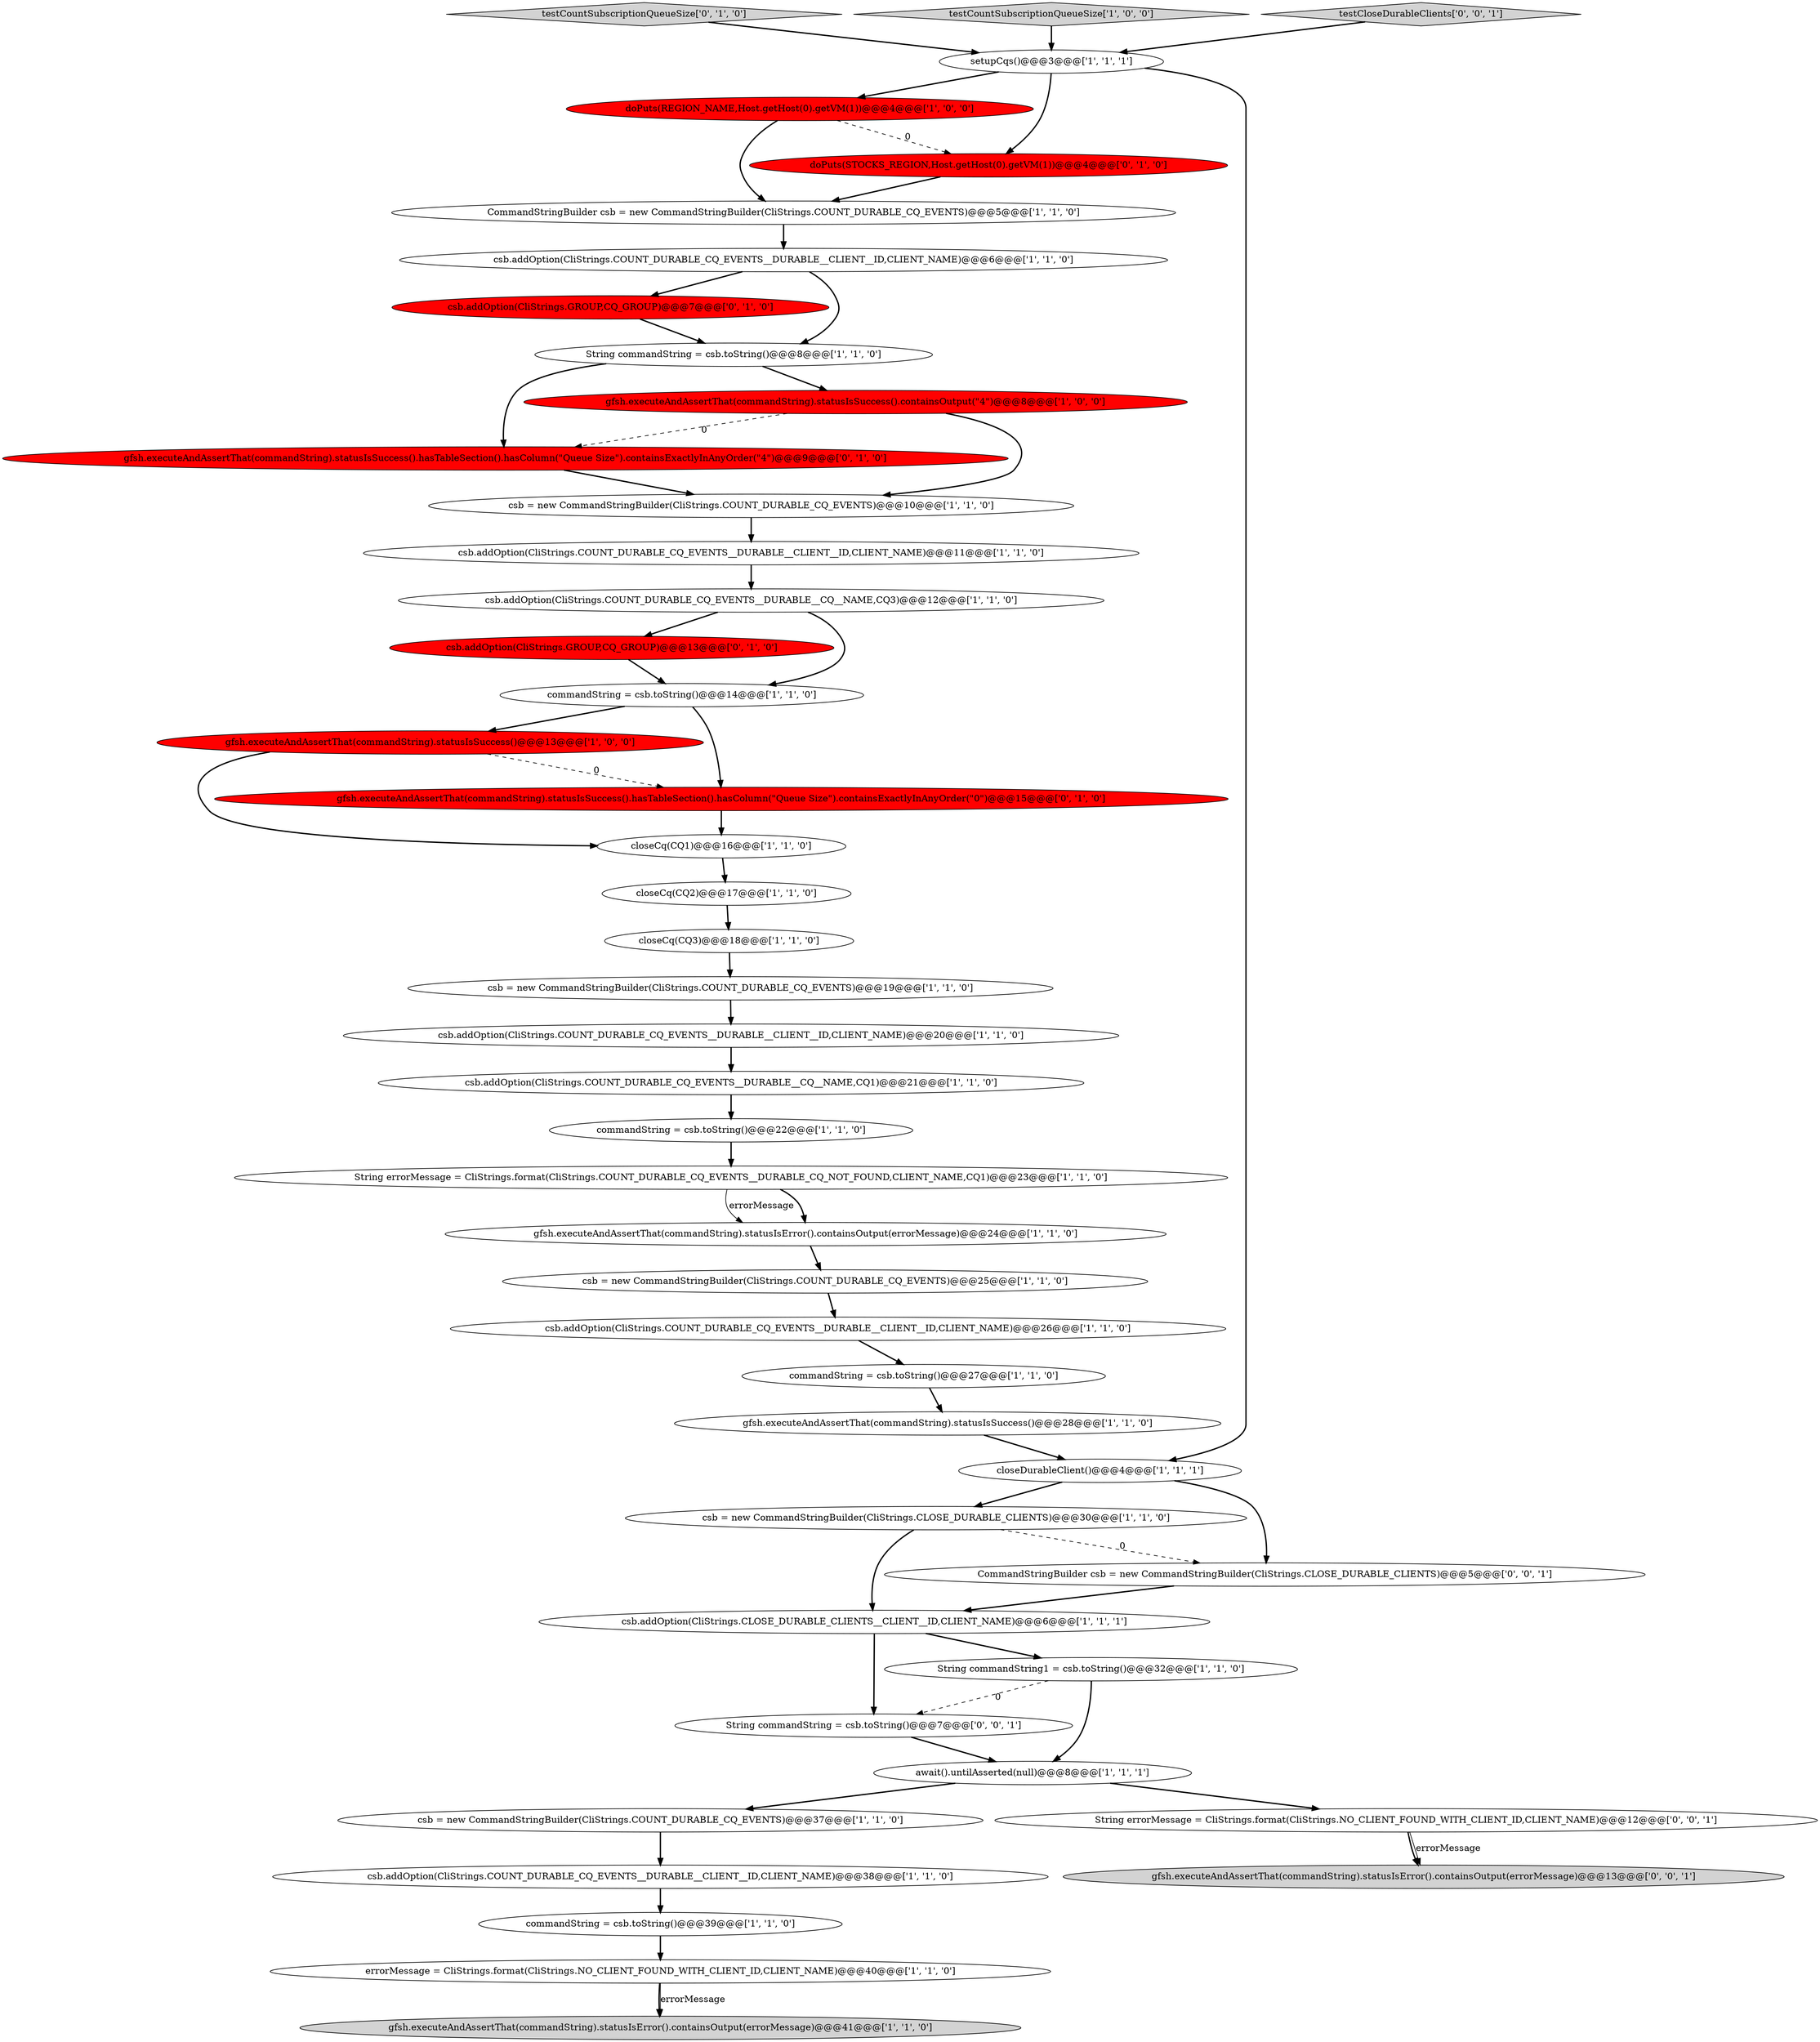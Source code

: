 digraph {
34 [style = filled, label = "csb = new CommandStringBuilder(CliStrings.COUNT_DURABLE_CQ_EVENTS)@@@10@@@['1', '1', '0']", fillcolor = white, shape = ellipse image = "AAA0AAABBB1BBB"];
3 [style = filled, label = "setupCqs()@@@3@@@['1', '1', '1']", fillcolor = white, shape = ellipse image = "AAA0AAABBB1BBB"];
24 [style = filled, label = "csb = new CommandStringBuilder(CliStrings.COUNT_DURABLE_CQ_EVENTS)@@@19@@@['1', '1', '0']", fillcolor = white, shape = ellipse image = "AAA0AAABBB1BBB"];
2 [style = filled, label = "String commandString = csb.toString()@@@8@@@['1', '1', '0']", fillcolor = white, shape = ellipse image = "AAA0AAABBB1BBB"];
15 [style = filled, label = "doPuts(REGION_NAME,Host.getHost(0).getVM(1))@@@4@@@['1', '0', '0']", fillcolor = red, shape = ellipse image = "AAA1AAABBB1BBB"];
27 [style = filled, label = "csb.addOption(CliStrings.COUNT_DURABLE_CQ_EVENTS__DURABLE__CLIENT__ID,CLIENT_NAME)@@@38@@@['1', '1', '0']", fillcolor = white, shape = ellipse image = "AAA0AAABBB1BBB"];
12 [style = filled, label = "closeCq(CQ2)@@@17@@@['1', '1', '0']", fillcolor = white, shape = ellipse image = "AAA0AAABBB1BBB"];
18 [style = filled, label = "gfsh.executeAndAssertThat(commandString).statusIsSuccess().containsOutput(\"4\")@@@8@@@['1', '0', '0']", fillcolor = red, shape = ellipse image = "AAA1AAABBB1BBB"];
10 [style = filled, label = "csb = new CommandStringBuilder(CliStrings.COUNT_DURABLE_CQ_EVENTS)@@@25@@@['1', '1', '0']", fillcolor = white, shape = ellipse image = "AAA0AAABBB1BBB"];
7 [style = filled, label = "csb.addOption(CliStrings.COUNT_DURABLE_CQ_EVENTS__DURABLE__CLIENT__ID,CLIENT_NAME)@@@20@@@['1', '1', '0']", fillcolor = white, shape = ellipse image = "AAA0AAABBB1BBB"];
9 [style = filled, label = "gfsh.executeAndAssertThat(commandString).statusIsError().containsOutput(errorMessage)@@@41@@@['1', '1', '0']", fillcolor = lightgray, shape = ellipse image = "AAA0AAABBB1BBB"];
14 [style = filled, label = "gfsh.executeAndAssertThat(commandString).statusIsSuccess()@@@28@@@['1', '1', '0']", fillcolor = white, shape = ellipse image = "AAA0AAABBB1BBB"];
40 [style = filled, label = "gfsh.executeAndAssertThat(commandString).statusIsSuccess().hasTableSection().hasColumn(\"Queue Size\").containsExactlyInAnyOrder(\"0\")@@@15@@@['0', '1', '0']", fillcolor = red, shape = ellipse image = "AAA1AAABBB2BBB"];
21 [style = filled, label = "gfsh.executeAndAssertThat(commandString).statusIsError().containsOutput(errorMessage)@@@24@@@['1', '1', '0']", fillcolor = white, shape = ellipse image = "AAA0AAABBB1BBB"];
22 [style = filled, label = "String errorMessage = CliStrings.format(CliStrings.COUNT_DURABLE_CQ_EVENTS__DURABLE_CQ_NOT_FOUND,CLIENT_NAME,CQ1)@@@23@@@['1', '1', '0']", fillcolor = white, shape = ellipse image = "AAA0AAABBB1BBB"];
17 [style = filled, label = "CommandStringBuilder csb = new CommandStringBuilder(CliStrings.COUNT_DURABLE_CQ_EVENTS)@@@5@@@['1', '1', '0']", fillcolor = white, shape = ellipse image = "AAA0AAABBB1BBB"];
16 [style = filled, label = "gfsh.executeAndAssertThat(commandString).statusIsSuccess()@@@13@@@['1', '0', '0']", fillcolor = red, shape = ellipse image = "AAA1AAABBB1BBB"];
25 [style = filled, label = "closeCq(CQ3)@@@18@@@['1', '1', '0']", fillcolor = white, shape = ellipse image = "AAA0AAABBB1BBB"];
29 [style = filled, label = "commandString = csb.toString()@@@27@@@['1', '1', '0']", fillcolor = white, shape = ellipse image = "AAA0AAABBB1BBB"];
5 [style = filled, label = "csb = new CommandStringBuilder(CliStrings.CLOSE_DURABLE_CLIENTS)@@@30@@@['1', '1', '0']", fillcolor = white, shape = ellipse image = "AAA0AAABBB1BBB"];
39 [style = filled, label = "csb.addOption(CliStrings.GROUP,CQ_GROUP)@@@7@@@['0', '1', '0']", fillcolor = red, shape = ellipse image = "AAA1AAABBB2BBB"];
36 [style = filled, label = "testCountSubscriptionQueueSize['0', '1', '0']", fillcolor = lightgray, shape = diamond image = "AAA0AAABBB2BBB"];
45 [style = filled, label = "CommandStringBuilder csb = new CommandStringBuilder(CliStrings.CLOSE_DURABLE_CLIENTS)@@@5@@@['0', '0', '1']", fillcolor = white, shape = ellipse image = "AAA0AAABBB3BBB"];
28 [style = filled, label = "csb.addOption(CliStrings.COUNT_DURABLE_CQ_EVENTS__DURABLE__CLIENT__ID,CLIENT_NAME)@@@11@@@['1', '1', '0']", fillcolor = white, shape = ellipse image = "AAA0AAABBB1BBB"];
20 [style = filled, label = "await().untilAsserted(null)@@@8@@@['1', '1', '1']", fillcolor = white, shape = ellipse image = "AAA0AAABBB1BBB"];
1 [style = filled, label = "testCountSubscriptionQueueSize['1', '0', '0']", fillcolor = lightgray, shape = diamond image = "AAA0AAABBB1BBB"];
11 [style = filled, label = "csb = new CommandStringBuilder(CliStrings.COUNT_DURABLE_CQ_EVENTS)@@@37@@@['1', '1', '0']", fillcolor = white, shape = ellipse image = "AAA0AAABBB1BBB"];
44 [style = filled, label = "String errorMessage = CliStrings.format(CliStrings.NO_CLIENT_FOUND_WITH_CLIENT_ID,CLIENT_NAME)@@@12@@@['0', '0', '1']", fillcolor = white, shape = ellipse image = "AAA0AAABBB3BBB"];
33 [style = filled, label = "csb.addOption(CliStrings.COUNT_DURABLE_CQ_EVENTS__DURABLE__CLIENT__ID,CLIENT_NAME)@@@26@@@['1', '1', '0']", fillcolor = white, shape = ellipse image = "AAA0AAABBB1BBB"];
37 [style = filled, label = "gfsh.executeAndAssertThat(commandString).statusIsSuccess().hasTableSection().hasColumn(\"Queue Size\").containsExactlyInAnyOrder(\"4\")@@@9@@@['0', '1', '0']", fillcolor = red, shape = ellipse image = "AAA1AAABBB2BBB"];
43 [style = filled, label = "String commandString = csb.toString()@@@7@@@['0', '0', '1']", fillcolor = white, shape = ellipse image = "AAA0AAABBB3BBB"];
4 [style = filled, label = "errorMessage = CliStrings.format(CliStrings.NO_CLIENT_FOUND_WITH_CLIENT_ID,CLIENT_NAME)@@@40@@@['1', '1', '0']", fillcolor = white, shape = ellipse image = "AAA0AAABBB1BBB"];
8 [style = filled, label = "commandString = csb.toString()@@@39@@@['1', '1', '0']", fillcolor = white, shape = ellipse image = "AAA0AAABBB1BBB"];
35 [style = filled, label = "doPuts(STOCKS_REGION,Host.getHost(0).getVM(1))@@@4@@@['0', '1', '0']", fillcolor = red, shape = ellipse image = "AAA1AAABBB2BBB"];
42 [style = filled, label = "testCloseDurableClients['0', '0', '1']", fillcolor = lightgray, shape = diamond image = "AAA0AAABBB3BBB"];
6 [style = filled, label = "csb.addOption(CliStrings.COUNT_DURABLE_CQ_EVENTS__DURABLE__CLIENT__ID,CLIENT_NAME)@@@6@@@['1', '1', '0']", fillcolor = white, shape = ellipse image = "AAA0AAABBB1BBB"];
31 [style = filled, label = "commandString = csb.toString()@@@22@@@['1', '1', '0']", fillcolor = white, shape = ellipse image = "AAA0AAABBB1BBB"];
30 [style = filled, label = "commandString = csb.toString()@@@14@@@['1', '1', '0']", fillcolor = white, shape = ellipse image = "AAA0AAABBB1BBB"];
32 [style = filled, label = "csb.addOption(CliStrings.COUNT_DURABLE_CQ_EVENTS__DURABLE__CQ__NAME,CQ3)@@@12@@@['1', '1', '0']", fillcolor = white, shape = ellipse image = "AAA0AAABBB1BBB"];
23 [style = filled, label = "csb.addOption(CliStrings.CLOSE_DURABLE_CLIENTS__CLIENT__ID,CLIENT_NAME)@@@6@@@['1', '1', '1']", fillcolor = white, shape = ellipse image = "AAA0AAABBB1BBB"];
26 [style = filled, label = "String commandString1 = csb.toString()@@@32@@@['1', '1', '0']", fillcolor = white, shape = ellipse image = "AAA0AAABBB1BBB"];
41 [style = filled, label = "gfsh.executeAndAssertThat(commandString).statusIsError().containsOutput(errorMessage)@@@13@@@['0', '0', '1']", fillcolor = lightgray, shape = ellipse image = "AAA0AAABBB3BBB"];
19 [style = filled, label = "closeDurableClient()@@@4@@@['1', '1', '1']", fillcolor = white, shape = ellipse image = "AAA0AAABBB1BBB"];
0 [style = filled, label = "csb.addOption(CliStrings.COUNT_DURABLE_CQ_EVENTS__DURABLE__CQ__NAME,CQ1)@@@21@@@['1', '1', '0']", fillcolor = white, shape = ellipse image = "AAA0AAABBB1BBB"];
38 [style = filled, label = "csb.addOption(CliStrings.GROUP,CQ_GROUP)@@@13@@@['0', '1', '0']", fillcolor = red, shape = ellipse image = "AAA1AAABBB2BBB"];
13 [style = filled, label = "closeCq(CQ1)@@@16@@@['1', '1', '0']", fillcolor = white, shape = ellipse image = "AAA0AAABBB1BBB"];
4->9 [style = bold, label=""];
21->10 [style = bold, label=""];
16->13 [style = bold, label=""];
31->22 [style = bold, label=""];
45->23 [style = bold, label=""];
5->23 [style = bold, label=""];
17->6 [style = bold, label=""];
18->34 [style = bold, label=""];
43->20 [style = bold, label=""];
23->43 [style = bold, label=""];
23->26 [style = bold, label=""];
22->21 [style = bold, label=""];
1->3 [style = bold, label=""];
2->18 [style = bold, label=""];
14->19 [style = bold, label=""];
7->0 [style = bold, label=""];
3->15 [style = bold, label=""];
32->30 [style = bold, label=""];
40->13 [style = bold, label=""];
4->9 [style = solid, label="errorMessage"];
26->43 [style = dashed, label="0"];
20->44 [style = bold, label=""];
28->32 [style = bold, label=""];
6->2 [style = bold, label=""];
33->29 [style = bold, label=""];
3->35 [style = bold, label=""];
15->35 [style = dashed, label="0"];
34->28 [style = bold, label=""];
19->5 [style = bold, label=""];
25->24 [style = bold, label=""];
32->38 [style = bold, label=""];
15->17 [style = bold, label=""];
19->45 [style = bold, label=""];
38->30 [style = bold, label=""];
22->21 [style = solid, label="errorMessage"];
13->12 [style = bold, label=""];
44->41 [style = solid, label="errorMessage"];
3->19 [style = bold, label=""];
5->45 [style = dashed, label="0"];
12->25 [style = bold, label=""];
37->34 [style = bold, label=""];
39->2 [style = bold, label=""];
29->14 [style = bold, label=""];
35->17 [style = bold, label=""];
44->41 [style = bold, label=""];
18->37 [style = dashed, label="0"];
42->3 [style = bold, label=""];
11->27 [style = bold, label=""];
30->40 [style = bold, label=""];
10->33 [style = bold, label=""];
8->4 [style = bold, label=""];
2->37 [style = bold, label=""];
30->16 [style = bold, label=""];
24->7 [style = bold, label=""];
6->39 [style = bold, label=""];
27->8 [style = bold, label=""];
16->40 [style = dashed, label="0"];
26->20 [style = bold, label=""];
0->31 [style = bold, label=""];
20->11 [style = bold, label=""];
36->3 [style = bold, label=""];
}
